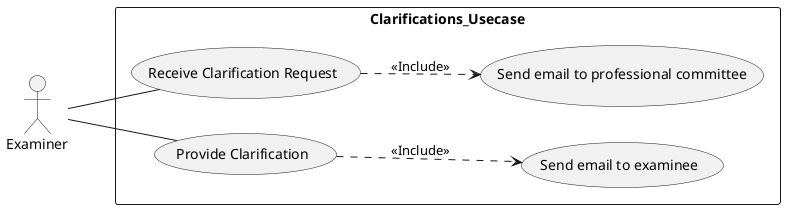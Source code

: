 @startuml Examiner-Clarifications-Usecase
left to right direction
skinparam linetype polyline

rectangle Clarifications_Usecase {
    usecase "Receive Clarification Request" as ReceiveClarificationRequest
    usecase "Provide Clarification" as ProvideClarification

    usecase "Send email to professional committee" as SendEmailToProfessionalCommittee
    usecase "Send email to examinee" as SendEmailToExaminee
}

actor Examiner
' Actor - Usecase relation
Examiner -- ReceiveClarificationRequest
Examiner -- ProvideClarification

' Usecase relation
ReceiveClarificationRequest ..> SendEmailToProfessionalCommittee : <<Include>>
ProvideClarification ..> SendEmailToExaminee : <<Include>>

@enduml